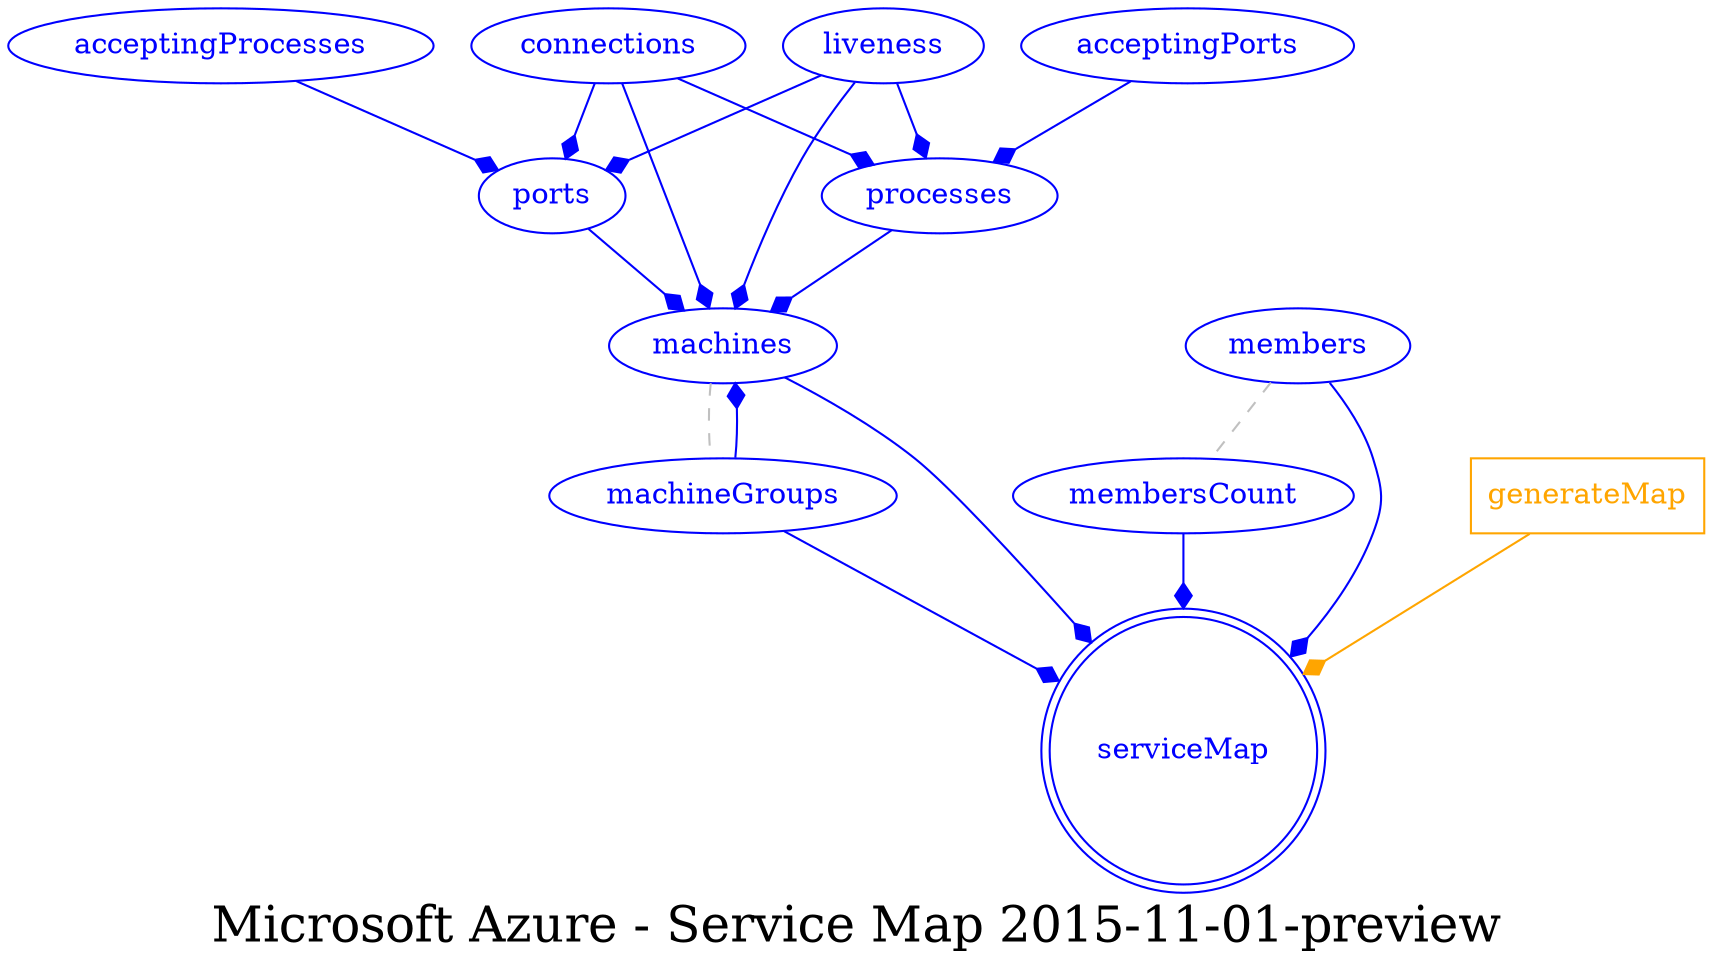 digraph LexiconGraph {
graph[label="Microsoft Azure - Service Map 2015-11-01-preview", fontsize=24]
splines=true
"serviceMap" [color=blue, fontcolor=blue, shape=doublecircle]
"machines" -> "serviceMap" [color=blue, fontcolor=blue, arrowhead=diamond, arrowtail=none]
"machines" [color=blue, fontcolor=blue, shape=ellipse]
"ports" -> "machines" [color=blue, fontcolor=blue, arrowhead=diamond, arrowtail=none]
"ports" [color=blue, fontcolor=blue, shape=ellipse]
"connections" -> "ports" [color=blue, fontcolor=blue, arrowhead=diamond, arrowtail=none]
"connections" [color=blue, fontcolor=blue, shape=ellipse]
"acceptingProcesses" -> "ports" [color=blue, fontcolor=blue, arrowhead=diamond, arrowtail=none]
"acceptingProcesses" [color=blue, fontcolor=blue, shape=ellipse]
"liveness" -> "ports" [color=blue, fontcolor=blue, arrowhead=diamond, arrowtail=none]
"liveness" [color=blue, fontcolor=blue, shape=ellipse]
"connections" -> "machines" [color=blue, fontcolor=blue, arrowhead=diamond, arrowtail=none]
"processes" -> "machines" [color=blue, fontcolor=blue, arrowhead=diamond, arrowtail=none]
"processes" [color=blue, fontcolor=blue, shape=ellipse]
"connections" -> "processes" [color=blue, fontcolor=blue, arrowhead=diamond, arrowtail=none]
"acceptingPorts" -> "processes" [color=blue, fontcolor=blue, arrowhead=diamond, arrowtail=none]
"acceptingPorts" [color=blue, fontcolor=blue, shape=ellipse]
"liveness" -> "processes" [color=blue, fontcolor=blue, arrowhead=diamond, arrowtail=none]
"machineGroups" -> "machines" [color=blue, fontcolor=blue, arrowhead=diamond, arrowtail=none]
"machineGroups" [color=blue, fontcolor=blue, shape=ellipse]
"machines" -> "machineGroups" [color=grey, fontcolor=grey, arrowhead=none, arrowtail=none, style=dashed]
"liveness" -> "machines" [color=blue, fontcolor=blue, arrowhead=diamond, arrowtail=none]
"members" -> "serviceMap" [color=blue, fontcolor=blue, arrowhead=diamond, arrowtail=none]
"members" [color=blue, fontcolor=blue, shape=ellipse]
"membersCount" -> "serviceMap" [color=blue, fontcolor=blue, arrowhead=diamond, arrowtail=none]
"membersCount" [color=blue, fontcolor=blue, shape=ellipse]
"members" -> "membersCount" [color=grey, fontcolor=grey, arrowhead=none, arrowtail=none, style=dashed]
"machineGroups" -> "serviceMap" [color=blue, fontcolor=blue, arrowhead=diamond, arrowtail=none]
"generateMap" [color=orange, fontcolor=orange, shape=box]
"generateMap" -> "serviceMap" [color=orange, fontcolor=orange, arrowhead=diamond, arrowtail=none]
}

